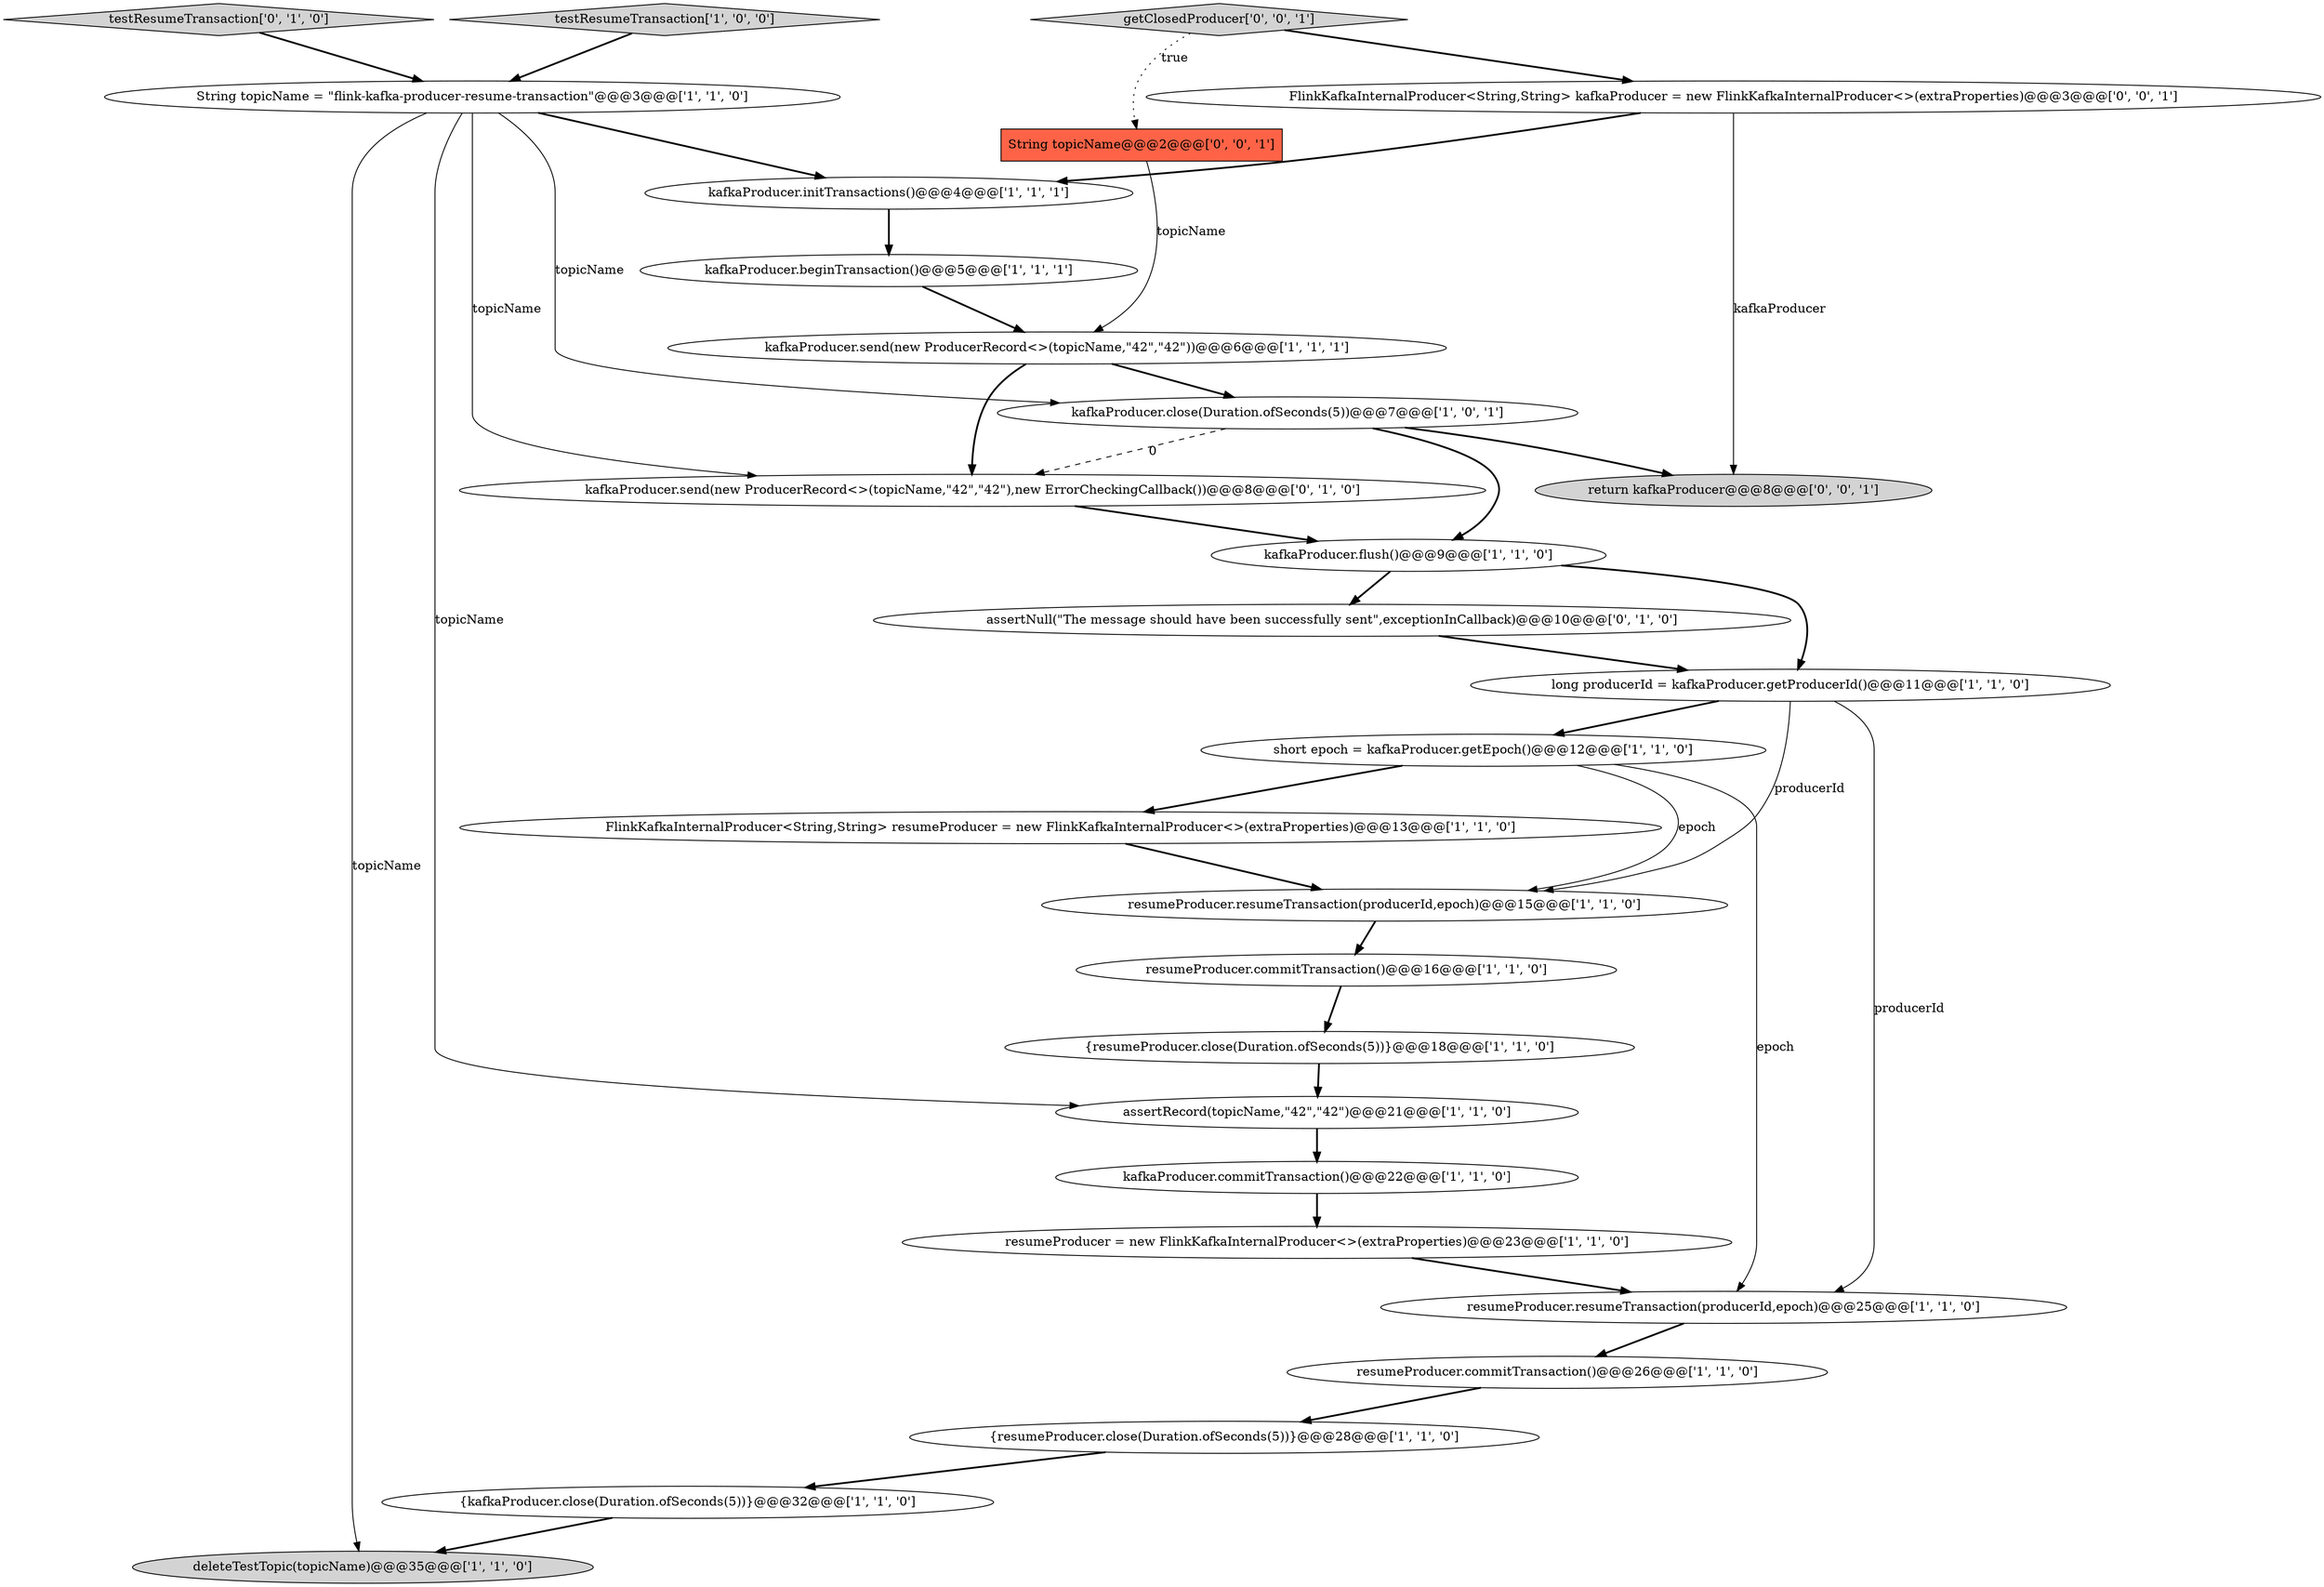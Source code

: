 digraph {
15 [style = filled, label = "kafkaProducer.initTransactions()@@@4@@@['1', '1', '1']", fillcolor = white, shape = ellipse image = "AAA0AAABBB1BBB"];
14 [style = filled, label = "{resumeProducer.close(Duration.ofSeconds(5))}@@@28@@@['1', '1', '0']", fillcolor = white, shape = ellipse image = "AAA0AAABBB1BBB"];
12 [style = filled, label = "FlinkKafkaInternalProducer<String,String> resumeProducer = new FlinkKafkaInternalProducer<>(extraProperties)@@@13@@@['1', '1', '0']", fillcolor = white, shape = ellipse image = "AAA0AAABBB1BBB"];
2 [style = filled, label = "resumeProducer.resumeTransaction(producerId,epoch)@@@15@@@['1', '1', '0']", fillcolor = white, shape = ellipse image = "AAA0AAABBB1BBB"];
22 [style = filled, label = "assertNull(\"The message should have been successfully sent\",exceptionInCallback)@@@10@@@['0', '1', '0']", fillcolor = white, shape = ellipse image = "AAA1AAABBB2BBB"];
10 [style = filled, label = "long producerId = kafkaProducer.getProducerId()@@@11@@@['1', '1', '0']", fillcolor = white, shape = ellipse image = "AAA0AAABBB1BBB"];
0 [style = filled, label = "kafkaProducer.flush()@@@9@@@['1', '1', '0']", fillcolor = white, shape = ellipse image = "AAA0AAABBB1BBB"];
5 [style = filled, label = "String topicName = \"flink-kafka-producer-resume-transaction\"@@@3@@@['1', '1', '0']", fillcolor = white, shape = ellipse image = "AAA0AAABBB1BBB"];
8 [style = filled, label = "kafkaProducer.close(Duration.ofSeconds(5))@@@7@@@['1', '0', '1']", fillcolor = white, shape = ellipse image = "AAA0AAABBB1BBB"];
16 [style = filled, label = "resumeProducer = new FlinkKafkaInternalProducer<>(extraProperties)@@@23@@@['1', '1', '0']", fillcolor = white, shape = ellipse image = "AAA0AAABBB1BBB"];
27 [style = filled, label = "getClosedProducer['0', '0', '1']", fillcolor = lightgray, shape = diamond image = "AAA0AAABBB3BBB"];
18 [style = filled, label = "resumeProducer.commitTransaction()@@@26@@@['1', '1', '0']", fillcolor = white, shape = ellipse image = "AAA0AAABBB1BBB"];
7 [style = filled, label = "resumeProducer.commitTransaction()@@@16@@@['1', '1', '0']", fillcolor = white, shape = ellipse image = "AAA0AAABBB1BBB"];
23 [style = filled, label = "testResumeTransaction['0', '1', '0']", fillcolor = lightgray, shape = diamond image = "AAA0AAABBB2BBB"];
26 [style = filled, label = "return kafkaProducer@@@8@@@['0', '0', '1']", fillcolor = lightgray, shape = ellipse image = "AAA0AAABBB3BBB"];
9 [style = filled, label = "{resumeProducer.close(Duration.ofSeconds(5))}@@@18@@@['1', '1', '0']", fillcolor = white, shape = ellipse image = "AAA0AAABBB1BBB"];
6 [style = filled, label = "kafkaProducer.beginTransaction()@@@5@@@['1', '1', '1']", fillcolor = white, shape = ellipse image = "AAA0AAABBB1BBB"];
11 [style = filled, label = "short epoch = kafkaProducer.getEpoch()@@@12@@@['1', '1', '0']", fillcolor = white, shape = ellipse image = "AAA0AAABBB1BBB"];
1 [style = filled, label = "testResumeTransaction['1', '0', '0']", fillcolor = lightgray, shape = diamond image = "AAA0AAABBB1BBB"];
4 [style = filled, label = "{kafkaProducer.close(Duration.ofSeconds(5))}@@@32@@@['1', '1', '0']", fillcolor = white, shape = ellipse image = "AAA0AAABBB1BBB"];
13 [style = filled, label = "assertRecord(topicName,\"42\",\"42\")@@@21@@@['1', '1', '0']", fillcolor = white, shape = ellipse image = "AAA0AAABBB1BBB"];
21 [style = filled, label = "kafkaProducer.send(new ProducerRecord<>(topicName,\"42\",\"42\"),new ErrorCheckingCallback())@@@8@@@['0', '1', '0']", fillcolor = white, shape = ellipse image = "AAA1AAABBB2BBB"];
17 [style = filled, label = "kafkaProducer.send(new ProducerRecord<>(topicName,\"42\",\"42\"))@@@6@@@['1', '1', '1']", fillcolor = white, shape = ellipse image = "AAA0AAABBB1BBB"];
25 [style = filled, label = "FlinkKafkaInternalProducer<String,String> kafkaProducer = new FlinkKafkaInternalProducer<>(extraProperties)@@@3@@@['0', '0', '1']", fillcolor = white, shape = ellipse image = "AAA0AAABBB3BBB"];
3 [style = filled, label = "kafkaProducer.commitTransaction()@@@22@@@['1', '1', '0']", fillcolor = white, shape = ellipse image = "AAA0AAABBB1BBB"];
24 [style = filled, label = "String topicName@@@2@@@['0', '0', '1']", fillcolor = tomato, shape = box image = "AAA0AAABBB3BBB"];
19 [style = filled, label = "deleteTestTopic(topicName)@@@35@@@['1', '1', '0']", fillcolor = lightgray, shape = ellipse image = "AAA0AAABBB1BBB"];
20 [style = filled, label = "resumeProducer.resumeTransaction(producerId,epoch)@@@25@@@['1', '1', '0']", fillcolor = white, shape = ellipse image = "AAA0AAABBB1BBB"];
25->26 [style = solid, label="kafkaProducer"];
10->20 [style = solid, label="producerId"];
5->13 [style = solid, label="topicName"];
11->12 [style = bold, label=""];
27->25 [style = bold, label=""];
8->0 [style = bold, label=""];
17->21 [style = bold, label=""];
2->7 [style = bold, label=""];
0->22 [style = bold, label=""];
8->26 [style = bold, label=""];
7->9 [style = bold, label=""];
20->18 [style = bold, label=""];
12->2 [style = bold, label=""];
11->2 [style = solid, label="epoch"];
9->13 [style = bold, label=""];
6->17 [style = bold, label=""];
10->11 [style = bold, label=""];
5->21 [style = solid, label="topicName"];
15->6 [style = bold, label=""];
11->20 [style = solid, label="epoch"];
8->21 [style = dashed, label="0"];
0->10 [style = bold, label=""];
5->8 [style = solid, label="topicName"];
4->19 [style = bold, label=""];
24->17 [style = solid, label="topicName"];
5->19 [style = solid, label="topicName"];
23->5 [style = bold, label=""];
10->2 [style = solid, label="producerId"];
17->8 [style = bold, label=""];
13->3 [style = bold, label=""];
16->20 [style = bold, label=""];
3->16 [style = bold, label=""];
14->4 [style = bold, label=""];
18->14 [style = bold, label=""];
21->0 [style = bold, label=""];
22->10 [style = bold, label=""];
25->15 [style = bold, label=""];
5->15 [style = bold, label=""];
27->24 [style = dotted, label="true"];
1->5 [style = bold, label=""];
}
